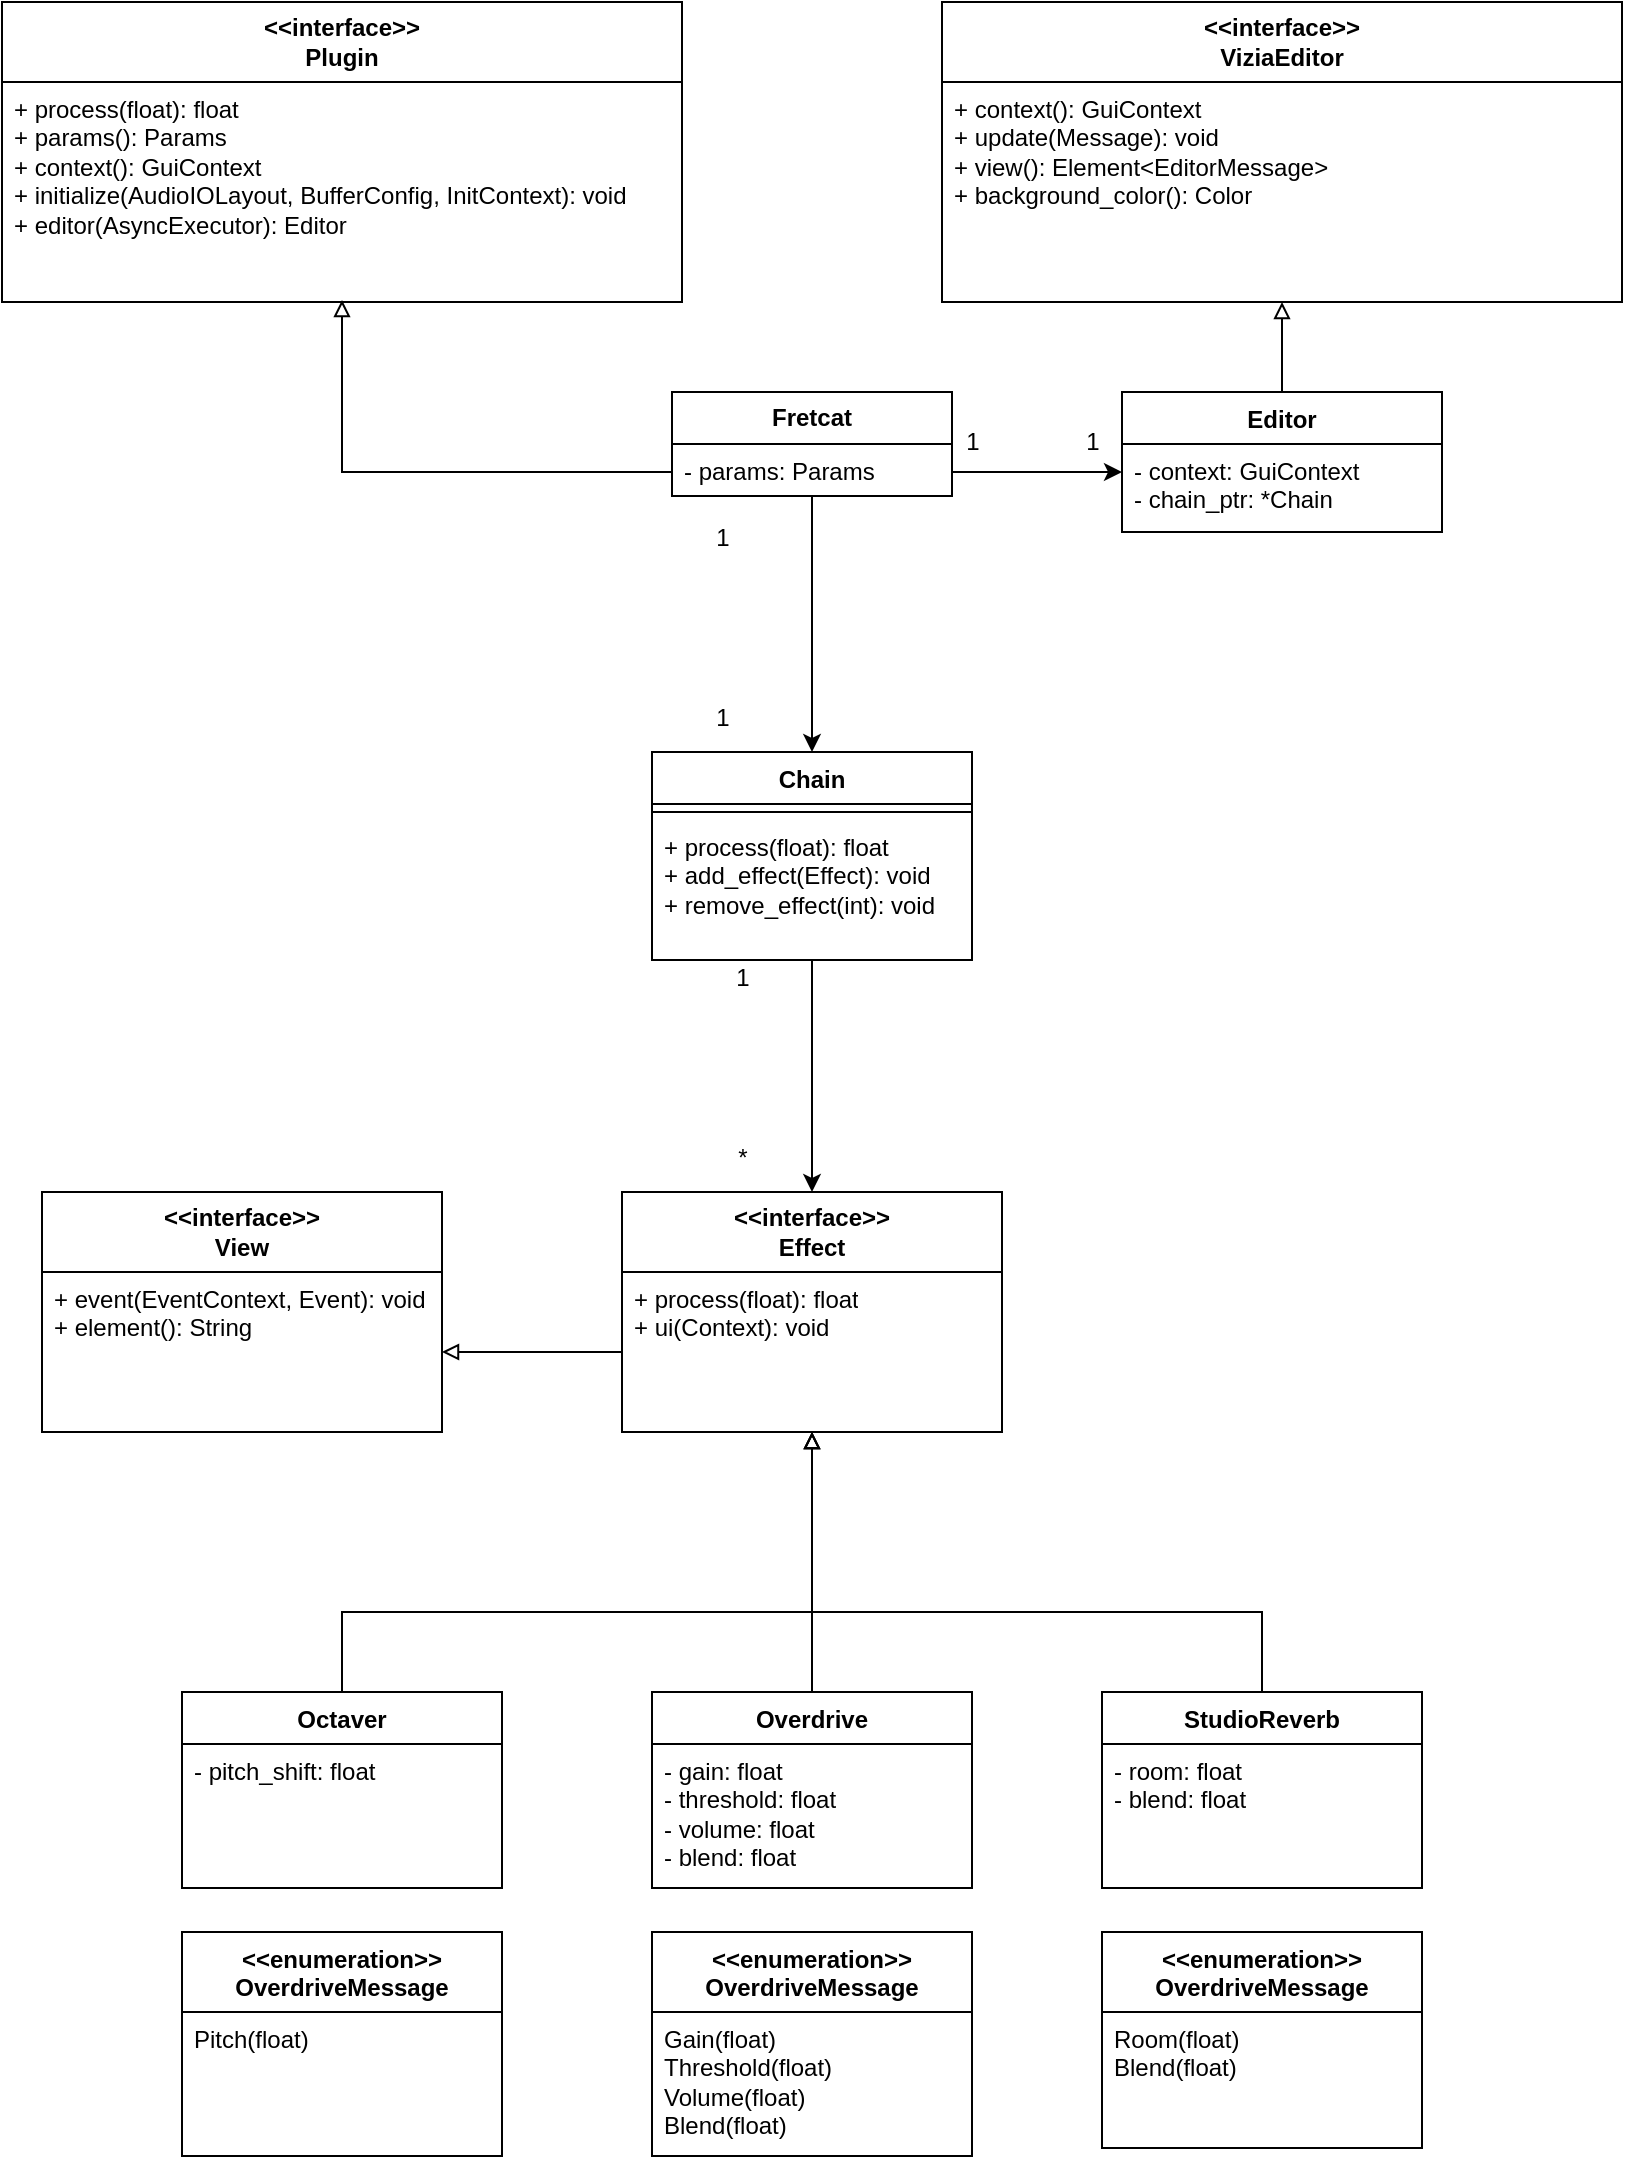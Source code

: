 <mxfile version="21.3.5" type="device">
  <diagram name="Page-1" id="HPoa7mgx4vwqF4_6mI8U">
    <mxGraphModel dx="1050" dy="573" grid="1" gridSize="10" guides="1" tooltips="1" connect="1" arrows="1" fold="1" page="1" pageScale="1" pageWidth="850" pageHeight="1100" math="0" shadow="0">
      <root>
        <mxCell id="0" />
        <mxCell id="1" parent="0" />
        <mxCell id="V3NG5vy3L-AAftxDtwmD-15" value="&lt;div&gt;&lt;b&gt;&amp;lt;&amp;lt;interface&amp;gt;&amp;gt;&lt;/b&gt;&lt;/div&gt;&lt;div&gt;&lt;b&gt;Effect&lt;br&gt;&lt;/b&gt;&lt;/div&gt;" style="swimlane;fontStyle=0;childLayout=stackLayout;horizontal=1;startSize=40;fillColor=none;horizontalStack=0;resizeParent=1;resizeParentMax=0;resizeLast=0;collapsible=1;marginBottom=0;whiteSpace=wrap;html=1;" parent="1" vertex="1">
          <mxGeometry x="330" y="630" width="190" height="120" as="geometry" />
        </mxCell>
        <mxCell id="V3NG5vy3L-AAftxDtwmD-16" value="&lt;div&gt;+ process(float): float&lt;/div&gt;&lt;div&gt;+ ui(Context): void&lt;br&gt;&lt;/div&gt;" style="text;strokeColor=none;fillColor=none;align=left;verticalAlign=top;spacingLeft=4;spacingRight=4;overflow=hidden;rotatable=0;points=[[0,0.5],[1,0.5]];portConstraint=eastwest;whiteSpace=wrap;html=1;" parent="V3NG5vy3L-AAftxDtwmD-15" vertex="1">
          <mxGeometry y="40" width="190" height="80" as="geometry" />
        </mxCell>
        <mxCell id="tOc43kqNdtJ4C40OeC-Z-1" value="&lt;div&gt;&lt;b&gt;&amp;lt;&amp;lt;interface&amp;gt;&amp;gt;&lt;/b&gt;&lt;/div&gt;&lt;div&gt;&lt;b&gt;Plugin&lt;br&gt;&lt;/b&gt;&lt;/div&gt;" style="swimlane;fontStyle=0;childLayout=stackLayout;horizontal=1;startSize=40;fillColor=none;horizontalStack=0;resizeParent=1;resizeParentMax=0;resizeLast=0;collapsible=1;marginBottom=0;whiteSpace=wrap;html=1;" parent="1" vertex="1">
          <mxGeometry x="20" y="35" width="340" height="150" as="geometry" />
        </mxCell>
        <mxCell id="tOc43kqNdtJ4C40OeC-Z-2" value="&lt;div&gt;+ process(float): float&lt;/div&gt;&lt;div&gt;+ params(): Params&lt;br&gt;&lt;/div&gt;&lt;div&gt;+ context(): GuiContext&lt;/div&gt;&lt;div&gt;+ initialize(AudioIOLayout, BufferConfig, InitContext): void&lt;br&gt;&lt;/div&gt;&lt;div&gt;+ editor(AsyncExecutor): Editor&lt;br&gt;&lt;/div&gt;" style="text;strokeColor=none;fillColor=none;align=left;verticalAlign=top;spacingLeft=4;spacingRight=4;overflow=hidden;rotatable=0;points=[[0,0.5],[1,0.5]];portConstraint=eastwest;whiteSpace=wrap;html=1;" parent="tOc43kqNdtJ4C40OeC-Z-1" vertex="1">
          <mxGeometry y="40" width="340" height="110" as="geometry" />
        </mxCell>
        <mxCell id="tOc43kqNdtJ4C40OeC-Z-78" style="edgeStyle=orthogonalEdgeStyle;rounded=0;orthogonalLoop=1;jettySize=auto;html=1;entryX=0.5;entryY=0.991;entryDx=0;entryDy=0;entryPerimeter=0;endArrow=block;endFill=0;" parent="1" source="tOc43kqNdtJ4C40OeC-Z-10" target="tOc43kqNdtJ4C40OeC-Z-2" edge="1">
          <mxGeometry relative="1" as="geometry">
            <Array as="points">
              <mxPoint x="190" y="270" />
            </Array>
          </mxGeometry>
        </mxCell>
        <mxCell id="yBR8Uvf-PhaqkyVxogui-13" style="edgeStyle=orthogonalEdgeStyle;rounded=0;orthogonalLoop=1;jettySize=auto;html=1;" edge="1" parent="1" source="tOc43kqNdtJ4C40OeC-Z-10" target="tOc43kqNdtJ4C40OeC-Z-21">
          <mxGeometry relative="1" as="geometry">
            <Array as="points">
              <mxPoint x="540" y="270" />
              <mxPoint x="540" y="270" />
            </Array>
          </mxGeometry>
        </mxCell>
        <mxCell id="yBR8Uvf-PhaqkyVxogui-15" style="edgeStyle=orthogonalEdgeStyle;rounded=0;orthogonalLoop=1;jettySize=auto;html=1;" edge="1" parent="1" source="tOc43kqNdtJ4C40OeC-Z-10" target="tOc43kqNdtJ4C40OeC-Z-54">
          <mxGeometry relative="1" as="geometry" />
        </mxCell>
        <mxCell id="tOc43kqNdtJ4C40OeC-Z-10" value="&lt;b&gt;Fretcat&lt;/b&gt;" style="swimlane;fontStyle=0;childLayout=stackLayout;horizontal=1;startSize=26;fillColor=none;horizontalStack=0;resizeParent=1;resizeParentMax=0;resizeLast=0;collapsible=1;marginBottom=0;whiteSpace=wrap;html=1;swimlaneLine=1;rounded=0;" parent="1" vertex="1">
          <mxGeometry x="355" y="230" width="140" height="52" as="geometry" />
        </mxCell>
        <mxCell id="tOc43kqNdtJ4C40OeC-Z-11" value="- params: Params" style="text;strokeColor=none;fillColor=none;align=left;verticalAlign=top;spacingLeft=4;spacingRight=4;overflow=hidden;rotatable=0;points=[[0,0.5],[1,0.5]];portConstraint=eastwest;whiteSpace=wrap;html=1;" parent="tOc43kqNdtJ4C40OeC-Z-10" vertex="1">
          <mxGeometry y="26" width="140" height="26" as="geometry" />
        </mxCell>
        <mxCell id="yBR8Uvf-PhaqkyVxogui-14" style="edgeStyle=orthogonalEdgeStyle;rounded=0;orthogonalLoop=1;jettySize=auto;html=1;endArrow=block;endFill=0;" edge="1" parent="1" source="tOc43kqNdtJ4C40OeC-Z-21" target="tOc43kqNdtJ4C40OeC-Z-25">
          <mxGeometry relative="1" as="geometry" />
        </mxCell>
        <mxCell id="tOc43kqNdtJ4C40OeC-Z-21" value="Editor" style="swimlane;fontStyle=1;align=center;verticalAlign=top;childLayout=stackLayout;horizontal=1;startSize=26;horizontalStack=0;resizeParent=1;resizeParentMax=0;resizeLast=0;collapsible=1;marginBottom=0;whiteSpace=wrap;html=1;" parent="1" vertex="1">
          <mxGeometry x="580" y="230" width="160" height="70" as="geometry" />
        </mxCell>
        <mxCell id="tOc43kqNdtJ4C40OeC-Z-22" value="&lt;div&gt;- context: GuiContext&lt;/div&gt;&lt;div&gt;- chain_ptr: *Chain&lt;/div&gt;" style="text;strokeColor=none;fillColor=none;align=left;verticalAlign=top;spacingLeft=4;spacingRight=4;overflow=hidden;rotatable=0;points=[[0,0.5],[1,0.5]];portConstraint=eastwest;whiteSpace=wrap;html=1;" parent="tOc43kqNdtJ4C40OeC-Z-21" vertex="1">
          <mxGeometry y="26" width="160" height="44" as="geometry" />
        </mxCell>
        <mxCell id="tOc43kqNdtJ4C40OeC-Z-23" value="" style="line;strokeWidth=1;fillColor=none;align=left;verticalAlign=middle;spacingTop=-1;spacingLeft=3;spacingRight=3;rotatable=0;labelPosition=right;points=[];portConstraint=eastwest;strokeColor=none;" parent="tOc43kqNdtJ4C40OeC-Z-21" vertex="1">
          <mxGeometry y="70" width="160" as="geometry" />
        </mxCell>
        <mxCell id="tOc43kqNdtJ4C40OeC-Z-25" value="&lt;div&gt;&lt;b&gt;&amp;lt;&amp;lt;interface&amp;gt;&amp;gt;&lt;/b&gt;&lt;/div&gt;&lt;div&gt;&lt;b&gt;ViziaEditor&lt;br&gt;&lt;/b&gt;&lt;/div&gt;" style="swimlane;fontStyle=0;childLayout=stackLayout;horizontal=1;startSize=40;fillColor=none;horizontalStack=0;resizeParent=1;resizeParentMax=0;resizeLast=0;collapsible=1;marginBottom=0;whiteSpace=wrap;html=1;" parent="1" vertex="1">
          <mxGeometry x="490" y="35" width="340" height="150" as="geometry" />
        </mxCell>
        <mxCell id="tOc43kqNdtJ4C40OeC-Z-26" value="&lt;div&gt;+ context(): GuiContext&lt;/div&gt;&lt;div&gt;+ update(Message): void&lt;br&gt;&lt;/div&gt;&lt;div&gt;+ view(): Element&amp;lt;EditorMessage&amp;gt;&lt;br&gt;&lt;/div&gt;&lt;div&gt;+ background_color(): Color&lt;br&gt;&lt;/div&gt;" style="text;strokeColor=none;fillColor=none;align=left;verticalAlign=top;spacingLeft=4;spacingRight=4;overflow=hidden;rotatable=0;points=[[0,0.5],[1,0.5]];portConstraint=eastwest;whiteSpace=wrap;html=1;" parent="tOc43kqNdtJ4C40OeC-Z-25" vertex="1">
          <mxGeometry y="40" width="340" height="110" as="geometry" />
        </mxCell>
        <mxCell id="yBR8Uvf-PhaqkyVxogui-6" style="edgeStyle=orthogonalEdgeStyle;rounded=0;orthogonalLoop=1;jettySize=auto;html=1;" edge="1" parent="1" source="tOc43kqNdtJ4C40OeC-Z-54" target="V3NG5vy3L-AAftxDtwmD-15">
          <mxGeometry relative="1" as="geometry" />
        </mxCell>
        <mxCell id="tOc43kqNdtJ4C40OeC-Z-54" value="Chain" style="swimlane;fontStyle=1;align=center;verticalAlign=top;childLayout=stackLayout;horizontal=1;startSize=26;horizontalStack=0;resizeParent=1;resizeParentMax=0;resizeLast=0;collapsible=1;marginBottom=0;whiteSpace=wrap;html=1;" parent="1" vertex="1">
          <mxGeometry x="345" y="410" width="160" height="104" as="geometry" />
        </mxCell>
        <mxCell id="tOc43kqNdtJ4C40OeC-Z-56" value="" style="line;strokeWidth=1;fillColor=none;align=left;verticalAlign=middle;spacingTop=-1;spacingLeft=3;spacingRight=3;rotatable=0;labelPosition=right;points=[];portConstraint=eastwest;strokeColor=inherit;" parent="tOc43kqNdtJ4C40OeC-Z-54" vertex="1">
          <mxGeometry y="26" width="160" height="8" as="geometry" />
        </mxCell>
        <mxCell id="tOc43kqNdtJ4C40OeC-Z-57" value="&lt;div&gt;+ process(float): float&lt;/div&gt;&lt;div&gt;+ add_effect(Effect): void&lt;/div&gt;&lt;div&gt;+ remove_effect(int): void&lt;/div&gt;" style="text;strokeColor=none;fillColor=none;align=left;verticalAlign=top;spacingLeft=4;spacingRight=4;overflow=hidden;rotatable=0;points=[[0,0.5],[1,0.5]];portConstraint=eastwest;whiteSpace=wrap;html=1;" parent="tOc43kqNdtJ4C40OeC-Z-54" vertex="1">
          <mxGeometry y="34" width="160" height="70" as="geometry" />
        </mxCell>
        <mxCell id="yBR8Uvf-PhaqkyVxogui-2" style="edgeStyle=orthogonalEdgeStyle;rounded=0;orthogonalLoop=1;jettySize=auto;html=1;endArrow=block;endFill=0;" edge="1" parent="1" source="tOc43kqNdtJ4C40OeC-Z-65" target="V3NG5vy3L-AAftxDtwmD-15">
          <mxGeometry relative="1" as="geometry" />
        </mxCell>
        <mxCell id="tOc43kqNdtJ4C40OeC-Z-65" value="Overdrive" style="swimlane;fontStyle=1;align=center;verticalAlign=top;childLayout=stackLayout;horizontal=1;startSize=26;horizontalStack=0;resizeParent=1;resizeParentMax=0;resizeLast=0;collapsible=1;marginBottom=0;whiteSpace=wrap;html=1;" parent="1" vertex="1">
          <mxGeometry x="345" y="880" width="160" height="98" as="geometry" />
        </mxCell>
        <mxCell id="tOc43kqNdtJ4C40OeC-Z-66" value="- gain: float&lt;br&gt;- threshold: float&lt;br&gt;- volume: float&lt;br&gt;- blend: float" style="text;strokeColor=none;fillColor=none;align=left;verticalAlign=top;spacingLeft=4;spacingRight=4;overflow=hidden;rotatable=0;points=[[0,0.5],[1,0.5]];portConstraint=eastwest;whiteSpace=wrap;html=1;" parent="tOc43kqNdtJ4C40OeC-Z-65" vertex="1">
          <mxGeometry y="26" width="160" height="64" as="geometry" />
        </mxCell>
        <mxCell id="tOc43kqNdtJ4C40OeC-Z-67" value="" style="line;strokeWidth=1;fillColor=none;align=left;verticalAlign=middle;spacingTop=-1;spacingLeft=3;spacingRight=3;rotatable=0;labelPosition=right;points=[];portConstraint=eastwest;strokeColor=none;" parent="tOc43kqNdtJ4C40OeC-Z-65" vertex="1">
          <mxGeometry y="90" width="160" height="8" as="geometry" />
        </mxCell>
        <mxCell id="yBR8Uvf-PhaqkyVxogui-3" value="&lt;div&gt;&lt;b&gt;&amp;lt;&amp;lt;interface&amp;gt;&amp;gt;&lt;/b&gt;&lt;/div&gt;&lt;div&gt;&lt;b&gt;View&lt;br&gt;&lt;/b&gt;&lt;/div&gt;" style="swimlane;fontStyle=0;childLayout=stackLayout;horizontal=1;startSize=40;fillColor=none;horizontalStack=0;resizeParent=1;resizeParentMax=0;resizeLast=0;collapsible=1;marginBottom=0;whiteSpace=wrap;html=1;" vertex="1" parent="1">
          <mxGeometry x="40" y="630" width="200" height="120" as="geometry" />
        </mxCell>
        <mxCell id="yBR8Uvf-PhaqkyVxogui-4" value="&lt;div&gt;+ event(EventContext, Event): void&lt;/div&gt;&lt;div&gt;+ element(): String&lt;/div&gt;" style="text;strokeColor=none;fillColor=none;align=left;verticalAlign=top;spacingLeft=4;spacingRight=4;overflow=hidden;rotatable=0;points=[[0,0.5],[1,0.5]];portConstraint=eastwest;whiteSpace=wrap;html=1;" vertex="1" parent="yBR8Uvf-PhaqkyVxogui-3">
          <mxGeometry y="40" width="200" height="80" as="geometry" />
        </mxCell>
        <mxCell id="yBR8Uvf-PhaqkyVxogui-7" value="*" style="text;html=1;align=center;verticalAlign=middle;resizable=0;points=[];autosize=1;strokeColor=none;fillColor=none;" vertex="1" parent="1">
          <mxGeometry x="375" y="598" width="30" height="30" as="geometry" />
        </mxCell>
        <mxCell id="yBR8Uvf-PhaqkyVxogui-8" value="1" style="text;html=1;align=center;verticalAlign=middle;resizable=0;points=[];autosize=1;strokeColor=none;fillColor=none;" vertex="1" parent="1">
          <mxGeometry x="375" y="508" width="30" height="30" as="geometry" />
        </mxCell>
        <mxCell id="yBR8Uvf-PhaqkyVxogui-11" style="edgeStyle=orthogonalEdgeStyle;rounded=0;orthogonalLoop=1;jettySize=auto;html=1;endArrow=block;endFill=0;" edge="1" parent="1" source="V3NG5vy3L-AAftxDtwmD-16" target="yBR8Uvf-PhaqkyVxogui-4">
          <mxGeometry relative="1" as="geometry" />
        </mxCell>
        <mxCell id="yBR8Uvf-PhaqkyVxogui-16" value="1" style="text;html=1;align=center;verticalAlign=middle;resizable=0;points=[];autosize=1;strokeColor=none;fillColor=none;" vertex="1" parent="1">
          <mxGeometry x="365" y="288" width="30" height="30" as="geometry" />
        </mxCell>
        <mxCell id="yBR8Uvf-PhaqkyVxogui-17" value="1" style="text;html=1;align=center;verticalAlign=middle;resizable=0;points=[];autosize=1;strokeColor=none;fillColor=none;" vertex="1" parent="1">
          <mxGeometry x="365" y="378" width="30" height="30" as="geometry" />
        </mxCell>
        <mxCell id="yBR8Uvf-PhaqkyVxogui-18" value="1" style="text;html=1;align=center;verticalAlign=middle;resizable=0;points=[];autosize=1;strokeColor=none;fillColor=none;" vertex="1" parent="1">
          <mxGeometry x="490" y="240" width="30" height="30" as="geometry" />
        </mxCell>
        <mxCell id="yBR8Uvf-PhaqkyVxogui-19" value="1" style="text;html=1;align=center;verticalAlign=middle;resizable=0;points=[];autosize=1;strokeColor=none;fillColor=none;" vertex="1" parent="1">
          <mxGeometry x="550" y="240" width="30" height="30" as="geometry" />
        </mxCell>
        <mxCell id="yBR8Uvf-PhaqkyVxogui-23" style="edgeStyle=orthogonalEdgeStyle;rounded=0;orthogonalLoop=1;jettySize=auto;html=1;endArrow=block;endFill=0;" edge="1" parent="1" source="yBR8Uvf-PhaqkyVxogui-20" target="V3NG5vy3L-AAftxDtwmD-15">
          <mxGeometry relative="1" as="geometry">
            <Array as="points">
              <mxPoint x="650" y="840" />
              <mxPoint x="425" y="840" />
            </Array>
          </mxGeometry>
        </mxCell>
        <mxCell id="yBR8Uvf-PhaqkyVxogui-20" value="StudioReverb" style="swimlane;fontStyle=1;align=center;verticalAlign=top;childLayout=stackLayout;horizontal=1;startSize=26;horizontalStack=0;resizeParent=1;resizeParentMax=0;resizeLast=0;collapsible=1;marginBottom=0;whiteSpace=wrap;html=1;" vertex="1" parent="1">
          <mxGeometry x="570" y="880" width="160" height="98" as="geometry" />
        </mxCell>
        <mxCell id="yBR8Uvf-PhaqkyVxogui-21" value="- room: float&lt;br&gt;- blend: float" style="text;strokeColor=none;fillColor=none;align=left;verticalAlign=top;spacingLeft=4;spacingRight=4;overflow=hidden;rotatable=0;points=[[0,0.5],[1,0.5]];portConstraint=eastwest;whiteSpace=wrap;html=1;" vertex="1" parent="yBR8Uvf-PhaqkyVxogui-20">
          <mxGeometry y="26" width="160" height="64" as="geometry" />
        </mxCell>
        <mxCell id="yBR8Uvf-PhaqkyVxogui-22" value="" style="line;strokeWidth=1;fillColor=none;align=left;verticalAlign=middle;spacingTop=-1;spacingLeft=3;spacingRight=3;rotatable=0;labelPosition=right;points=[];portConstraint=eastwest;strokeColor=none;" vertex="1" parent="yBR8Uvf-PhaqkyVxogui-20">
          <mxGeometry y="90" width="160" height="8" as="geometry" />
        </mxCell>
        <mxCell id="yBR8Uvf-PhaqkyVxogui-27" style="edgeStyle=orthogonalEdgeStyle;rounded=0;orthogonalLoop=1;jettySize=auto;html=1;endArrow=block;endFill=0;" edge="1" parent="1" source="yBR8Uvf-PhaqkyVxogui-24" target="V3NG5vy3L-AAftxDtwmD-15">
          <mxGeometry relative="1" as="geometry">
            <Array as="points">
              <mxPoint x="190" y="840" />
              <mxPoint x="425" y="840" />
            </Array>
          </mxGeometry>
        </mxCell>
        <mxCell id="yBR8Uvf-PhaqkyVxogui-24" value="Octaver" style="swimlane;fontStyle=1;align=center;verticalAlign=top;childLayout=stackLayout;horizontal=1;startSize=26;horizontalStack=0;resizeParent=1;resizeParentMax=0;resizeLast=0;collapsible=1;marginBottom=0;whiteSpace=wrap;html=1;" vertex="1" parent="1">
          <mxGeometry x="110" y="880" width="160" height="98" as="geometry" />
        </mxCell>
        <mxCell id="yBR8Uvf-PhaqkyVxogui-25" value="- pitch_shift: float" style="text;strokeColor=none;fillColor=none;align=left;verticalAlign=top;spacingLeft=4;spacingRight=4;overflow=hidden;rotatable=0;points=[[0,0.5],[1,0.5]];portConstraint=eastwest;whiteSpace=wrap;html=1;" vertex="1" parent="yBR8Uvf-PhaqkyVxogui-24">
          <mxGeometry y="26" width="160" height="64" as="geometry" />
        </mxCell>
        <mxCell id="yBR8Uvf-PhaqkyVxogui-26" value="" style="line;strokeWidth=1;fillColor=none;align=left;verticalAlign=middle;spacingTop=-1;spacingLeft=3;spacingRight=3;rotatable=0;labelPosition=right;points=[];portConstraint=eastwest;strokeColor=none;" vertex="1" parent="yBR8Uvf-PhaqkyVxogui-24">
          <mxGeometry y="90" width="160" height="8" as="geometry" />
        </mxCell>
        <mxCell id="yBR8Uvf-PhaqkyVxogui-29" value="&amp;lt;&amp;lt;enumeration&amp;gt;&amp;gt;&lt;br&gt;OverdriveMessage&lt;br&gt;" style="swimlane;fontStyle=1;align=center;verticalAlign=top;childLayout=stackLayout;horizontal=1;startSize=40;horizontalStack=0;resizeParent=1;resizeParentMax=0;resizeLast=0;collapsible=1;marginBottom=0;whiteSpace=wrap;html=1;" vertex="1" parent="1">
          <mxGeometry x="345" y="1000" width="160" height="112" as="geometry" />
        </mxCell>
        <mxCell id="yBR8Uvf-PhaqkyVxogui-30" value="Gain(float)&lt;br&gt;Threshold(float)&lt;br&gt;Volume(float)&lt;br&gt;Blend(float)" style="text;strokeColor=none;fillColor=none;align=left;verticalAlign=top;spacingLeft=4;spacingRight=4;overflow=hidden;rotatable=0;points=[[0,0.5],[1,0.5]];portConstraint=eastwest;whiteSpace=wrap;html=1;" vertex="1" parent="yBR8Uvf-PhaqkyVxogui-29">
          <mxGeometry y="40" width="160" height="64" as="geometry" />
        </mxCell>
        <mxCell id="yBR8Uvf-PhaqkyVxogui-31" value="" style="line;strokeWidth=1;fillColor=none;align=left;verticalAlign=middle;spacingTop=-1;spacingLeft=3;spacingRight=3;rotatable=0;labelPosition=right;points=[];portConstraint=eastwest;strokeColor=none;" vertex="1" parent="yBR8Uvf-PhaqkyVxogui-29">
          <mxGeometry y="104" width="160" height="8" as="geometry" />
        </mxCell>
        <mxCell id="yBR8Uvf-PhaqkyVxogui-32" value="&amp;lt;&amp;lt;enumeration&amp;gt;&amp;gt;&lt;br&gt;OverdriveMessage&lt;br&gt;" style="swimlane;fontStyle=1;align=center;verticalAlign=top;childLayout=stackLayout;horizontal=1;startSize=40;horizontalStack=0;resizeParent=1;resizeParentMax=0;resizeLast=0;collapsible=1;marginBottom=0;whiteSpace=wrap;html=1;" vertex="1" parent="1">
          <mxGeometry x="570" y="1000" width="160" height="108" as="geometry" />
        </mxCell>
        <mxCell id="yBR8Uvf-PhaqkyVxogui-33" value="Room(float)&lt;br&gt;Blend(float)" style="text;strokeColor=none;fillColor=none;align=left;verticalAlign=top;spacingLeft=4;spacingRight=4;overflow=hidden;rotatable=0;points=[[0,0.5],[1,0.5]];portConstraint=eastwest;whiteSpace=wrap;html=1;" vertex="1" parent="yBR8Uvf-PhaqkyVxogui-32">
          <mxGeometry y="40" width="160" height="60" as="geometry" />
        </mxCell>
        <mxCell id="yBR8Uvf-PhaqkyVxogui-34" value="" style="line;strokeWidth=1;fillColor=none;align=left;verticalAlign=middle;spacingTop=-1;spacingLeft=3;spacingRight=3;rotatable=0;labelPosition=right;points=[];portConstraint=eastwest;strokeColor=none;" vertex="1" parent="yBR8Uvf-PhaqkyVxogui-32">
          <mxGeometry y="100" width="160" height="8" as="geometry" />
        </mxCell>
        <mxCell id="yBR8Uvf-PhaqkyVxogui-35" value="&amp;lt;&amp;lt;enumeration&amp;gt;&amp;gt;&lt;br&gt;OverdriveMessage&lt;br&gt;" style="swimlane;fontStyle=1;align=center;verticalAlign=top;childLayout=stackLayout;horizontal=1;startSize=40;horizontalStack=0;resizeParent=1;resizeParentMax=0;resizeLast=0;collapsible=1;marginBottom=0;whiteSpace=wrap;html=1;" vertex="1" parent="1">
          <mxGeometry x="110" y="1000" width="160" height="112" as="geometry" />
        </mxCell>
        <mxCell id="yBR8Uvf-PhaqkyVxogui-36" value="Pitch(float)" style="text;strokeColor=none;fillColor=none;align=left;verticalAlign=top;spacingLeft=4;spacingRight=4;overflow=hidden;rotatable=0;points=[[0,0.5],[1,0.5]];portConstraint=eastwest;whiteSpace=wrap;html=1;" vertex="1" parent="yBR8Uvf-PhaqkyVxogui-35">
          <mxGeometry y="40" width="160" height="64" as="geometry" />
        </mxCell>
        <mxCell id="yBR8Uvf-PhaqkyVxogui-37" value="" style="line;strokeWidth=1;fillColor=none;align=left;verticalAlign=middle;spacingTop=-1;spacingLeft=3;spacingRight=3;rotatable=0;labelPosition=right;points=[];portConstraint=eastwest;strokeColor=none;" vertex="1" parent="yBR8Uvf-PhaqkyVxogui-35">
          <mxGeometry y="104" width="160" height="8" as="geometry" />
        </mxCell>
      </root>
    </mxGraphModel>
  </diagram>
</mxfile>
